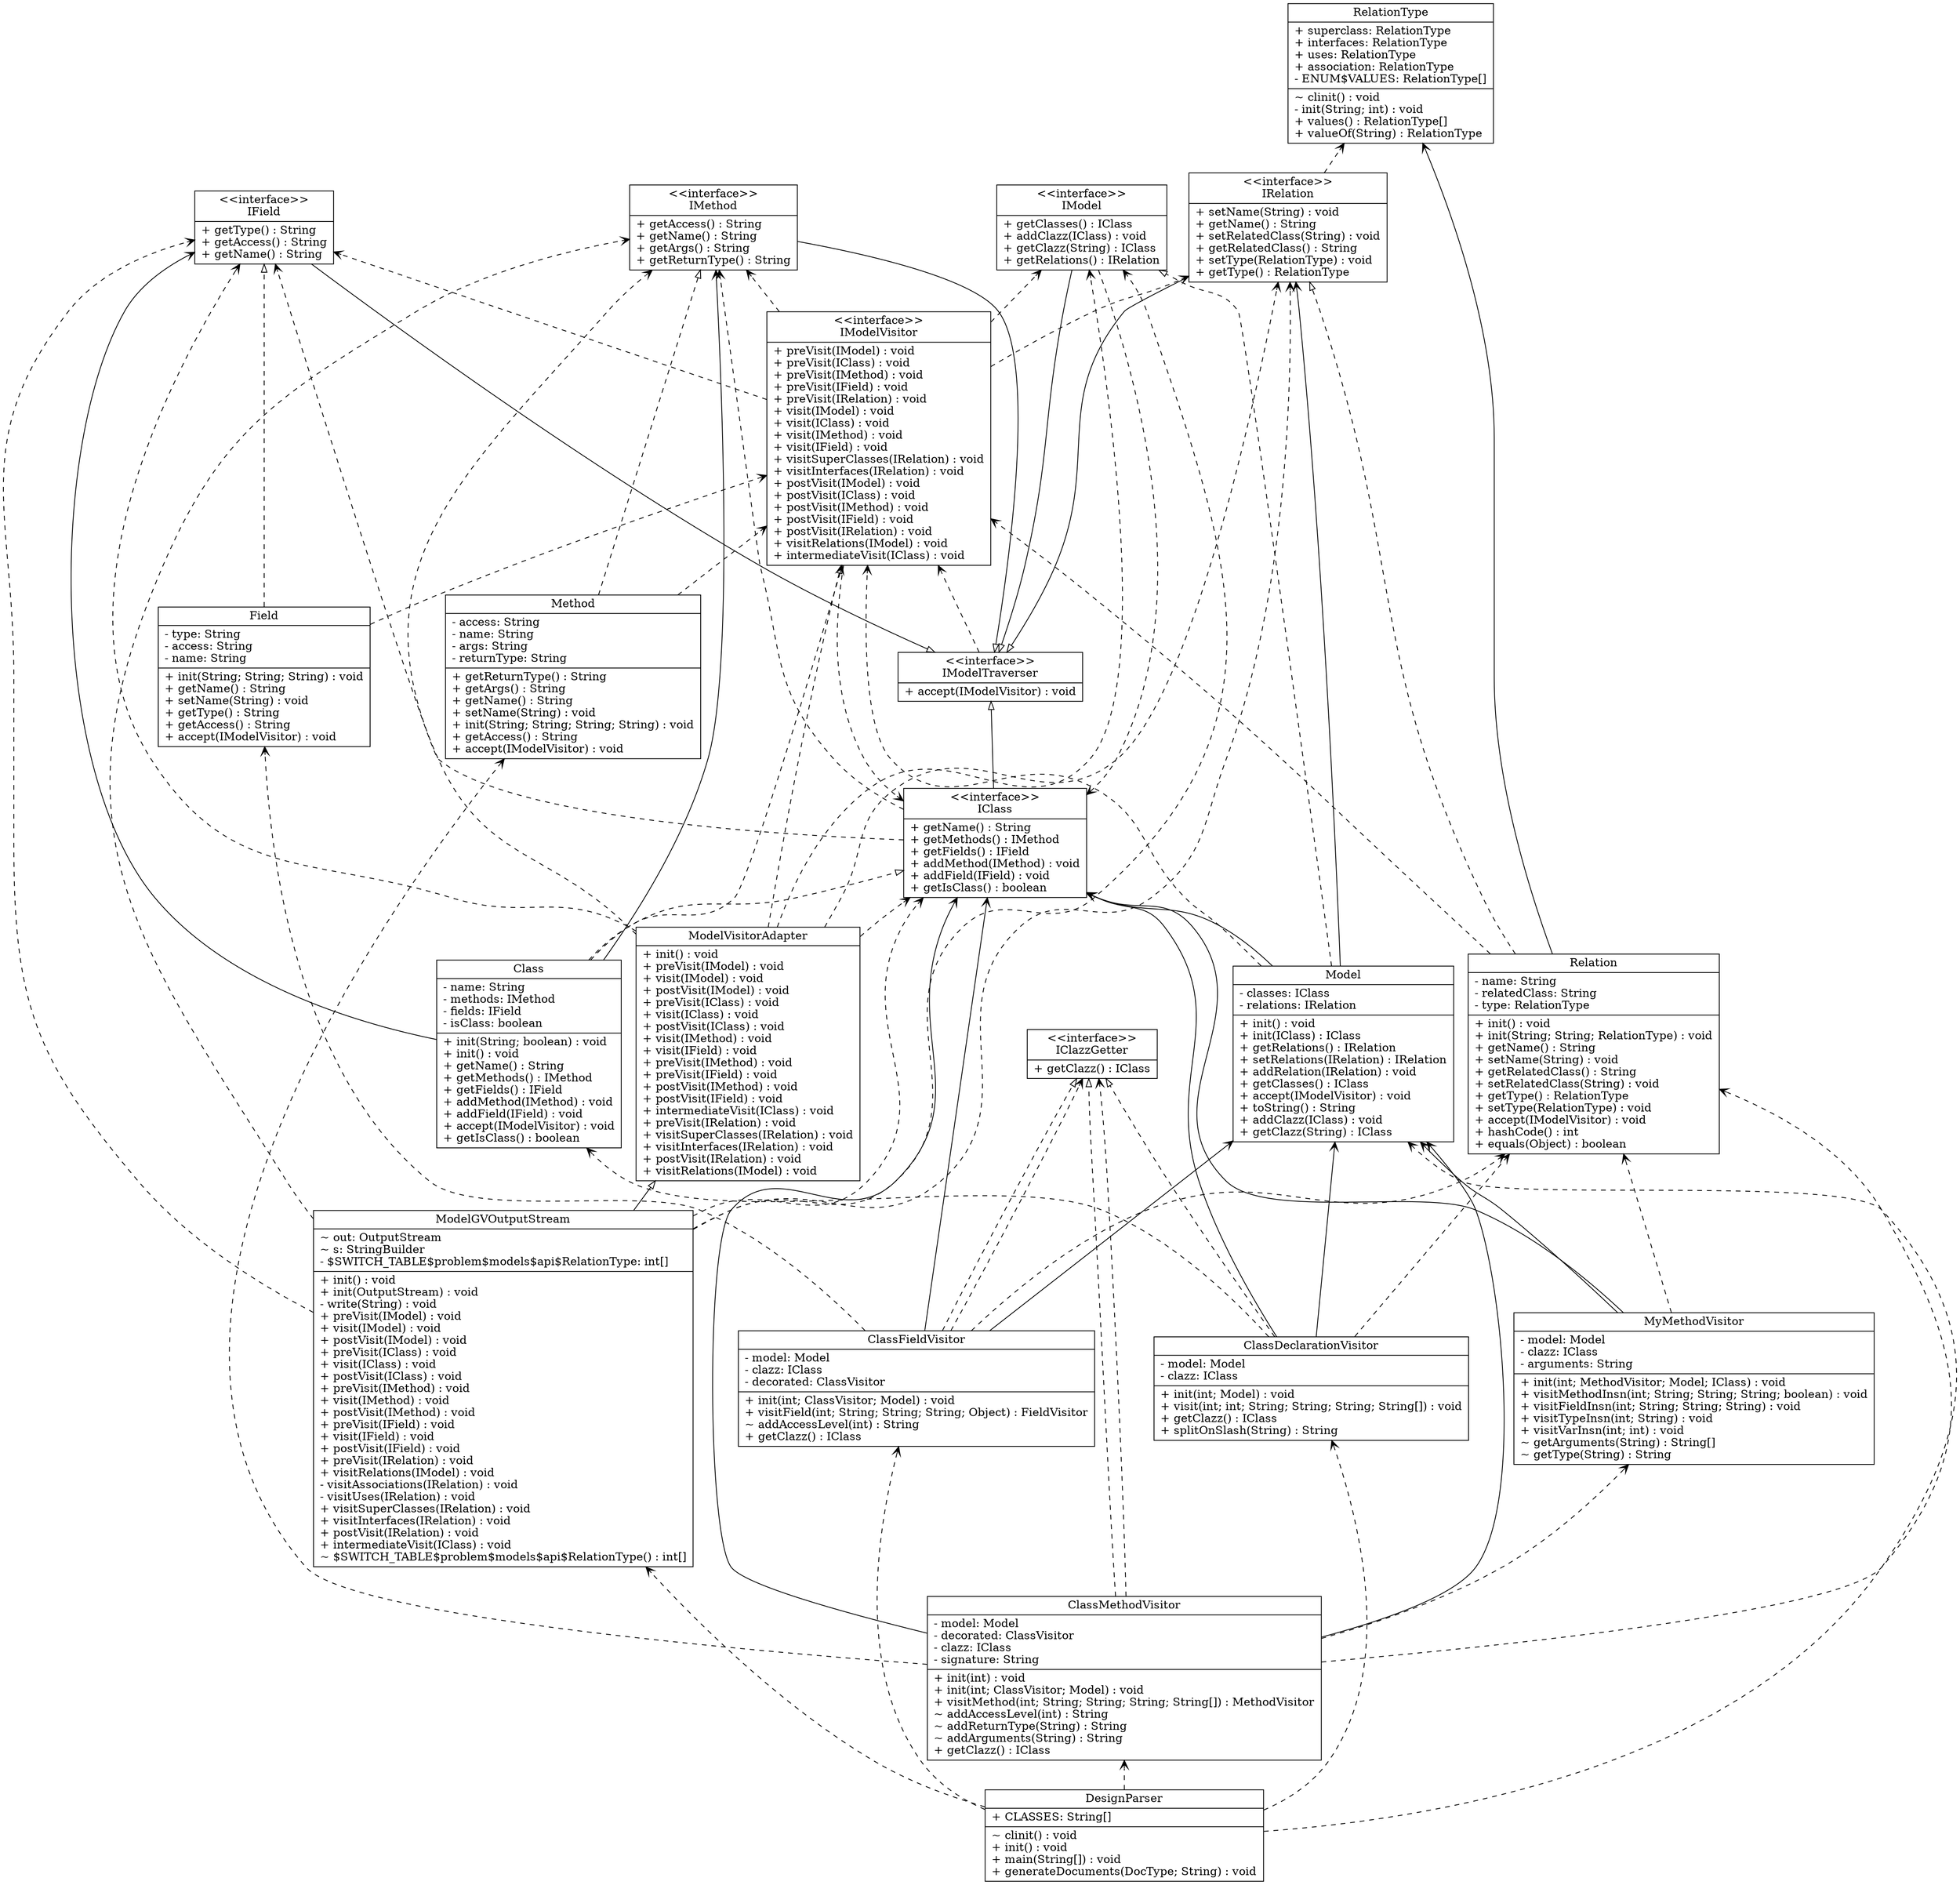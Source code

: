 digraph model{
rankdir = BT;
ClassDeclarationVisitor [
shape="record",
label = "{ClassDeclarationVisitor| - model: Model\l- clazz: IClass\l|+ init(int; Model) : void\l+ visit(int; int; String; String; String; String[]) : void\l+ getClazz() : IClass\l+ splitOnSlash(String) : String\l}"
];

ClassFieldVisitor [
shape="record",
label = "{ClassFieldVisitor| - model: Model\l- clazz: IClass\l- decorated: ClassVisitor\l|+ init(int; ClassVisitor; Model) : void\l+ visitField(int; String; String; String; Object) : FieldVisitor\l~ addAccessLevel(int) : String\l+ getClazz() : IClass\l}"
];

ClassMethodVisitor [
shape="record",
label = "{ClassMethodVisitor| - model: Model\l- decorated: ClassVisitor\l- clazz: IClass\l- signature: String\l|+ init(int) : void\l+ init(int; ClassVisitor; Model) : void\l+ visitMethod(int; String; String; String; String[]) : MethodVisitor\l~ addAccessLevel(int) : String\l~ addReturnType(String) : String\l~ addArguments(String) : String\l+ getClazz() : IClass\l}"
];

DesignParser [
shape="record",
label = "{DesignParser| + CLASSES: String[]\l|~ clinit() : void\l+ init() : void\l+ main(String[]) : void\l+ generateDocuments(DocType; String) : void\l}"
];

IClazzGetter [
shape="record",
label = "{\<\<interface\>\>\nIClazzGetter| + getClazz() : IClass\l}"
];

MyMethodVisitor [
shape="record",
label = "{MyMethodVisitor| - model: Model\l- clazz: IClass\l- arguments: String\l|+ init(int; MethodVisitor; Model; IClass) : void\l+ visitMethodInsn(int; String; String; String; boolean) : void\l+ visitFieldInsn(int; String; String; String) : void\l+ visitTypeInsn(int; String) : void\l+ visitVarInsn(int; int) : void\l~ getArguments(String) : String[]\l~ getType(String) : String\l}"
];

IModelTraverser [
shape="record",
label = "{\<\<interface\>\>\nIModelTraverser| + accept(IModelVisitor) : void\l}"
];

IModelVisitor [
shape="record",
label = "{\<\<interface\>\>\nIModelVisitor| + preVisit(IModel) : void\l+ preVisit(IClass) : void\l+ preVisit(IMethod) : void\l+ preVisit(IField) : void\l+ preVisit(IRelation) : void\l+ visit(IModel) : void\l+ visit(IClass) : void\l+ visit(IMethod) : void\l+ visit(IField) : void\l+ visitSuperClasses(IRelation) : void\l+ visitInterfaces(IRelation) : void\l+ postVisit(IModel) : void\l+ postVisit(IClass) : void\l+ postVisit(IMethod) : void\l+ postVisit(IField) : void\l+ postVisit(IRelation) : void\l+ visitRelations(IModel) : void\l+ intermediateVisit(IClass) : void\l}"
];

ModelVisitorAdapter [
shape="record",
label = "{ModelVisitorAdapter| + init() : void\l+ preVisit(IModel) : void\l+ visit(IModel) : void\l+ postVisit(IModel) : void\l+ preVisit(IClass) : void\l+ visit(IClass) : void\l+ postVisit(IClass) : void\l+ visit(IMethod) : void\l+ visit(IField) : void\l+ preVisit(IMethod) : void\l+ preVisit(IField) : void\l+ postVisit(IMethod) : void\l+ postVisit(IField) : void\l+ intermediateVisit(IClass) : void\l+ preVisit(IRelation) : void\l+ visitSuperClasses(IRelation) : void\l+ visitInterfaces(IRelation) : void\l+ postVisit(IRelation) : void\l+ visitRelations(IModel) : void\l}"
];

IClass [
shape="record",
label = "{\<\<interface\>\>\nIClass| + getName() : String\l+ getMethods() : IMethod\l+ getFields() : IField\l+ addMethod(IMethod) : void\l+ addField(IField) : void\l+ getIsClass() : boolean\l}"
];

IField [
shape="record",
label = "{\<\<interface\>\>\nIField| + getType() : String\l+ getAccess() : String\l+ getName() : String\l}"
];

IMethod [
shape="record",
label = "{\<\<interface\>\>\nIMethod| + getAccess() : String\l+ getName() : String\l+ getArgs() : String\l+ getReturnType() : String\l}"
];

IModel [
shape="record",
label = "{\<\<interface\>\>\nIModel| + getClasses() : IClass\l+ addClazz(IClass) : void\l+ getClazz(String) : IClass\l+ getRelations() : IRelation\l}"
];

IRelation [
shape="record",
label = "{\<\<interface\>\>\nIRelation| + setName(String) : void\l+ getName() : String\l+ setRelatedClass(String) : void\l+ getRelatedClass() : String\l+ setType(RelationType) : void\l+ getType() : RelationType\l}"
];

RelationType [
shape="record",
label = "{RelationType| + superclass: RelationType\l+ interfaces: RelationType\l+ uses: RelationType\l+ association: RelationType\l- ENUM$VALUES: RelationType[]\l|~ clinit() : void\l- init(String; int) : void\l+ values() : RelationType[]\l+ valueOf(String) : RelationType\l}"
];

Class [
shape="record",
label = "{Class| - name: String\l- methods: IMethod\l- fields: IField\l- isClass: boolean\l|+ init(String; boolean) : void\l+ init() : void\l+ getName() : String\l+ getMethods() : IMethod\l+ getFields() : IField\l+ addMethod(IMethod) : void\l+ addField(IField) : void\l+ accept(IModelVisitor) : void\l+ getIsClass() : boolean\l}"
];

Field [
shape="record",
label = "{Field| - type: String\l- access: String\l- name: String\l|+ init(String; String; String) : void\l+ getName() : String\l+ setName(String) : void\l+ getType() : String\l+ getAccess() : String\l+ accept(IModelVisitor) : void\l}"
];

Method [
shape="record",
label = "{Method| - access: String\l- name: String\l- args: String\l- returnType: String\l|+ getReturnType() : String\l+ getArgs() : String\l+ getName() : String\l+ setName(String) : void\l+ init(String; String; String; String) : void\l+ getAccess() : String\l+ accept(IModelVisitor) : void\l}"
];

Model [
shape="record",
label = "{Model| - classes: IClass\l- relations: IRelation\l|+ init() : void\l+ init(IClass) : IClass\l+ getRelations() : IRelation\l+ setRelations(IRelation) : IRelation\l+ addRelation(IRelation) : void\l+ getClasses() : IClass\l+ accept(IModelVisitor) : void\l+ toString() : String\l+ addClazz(IClass) : void\l+ getClazz(String) : IClass\l}"
];

ModelGVOutputStream [
shape="record",
label = "{ModelGVOutputStream| ~ out: OutputStream\l~ s: StringBuilder\l- $SWITCH_TABLE$problem$models$api$RelationType: int[]\l|+ init() : void\l+ init(OutputStream) : void\l- write(String) : void\l+ preVisit(IModel) : void\l+ visit(IModel) : void\l+ postVisit(IModel) : void\l+ preVisit(IClass) : void\l+ visit(IClass) : void\l+ postVisit(IClass) : void\l+ preVisit(IMethod) : void\l+ visit(IMethod) : void\l+ postVisit(IMethod) : void\l+ preVisit(IField) : void\l+ visit(IField) : void\l+ postVisit(IField) : void\l+ preVisit(IRelation) : void\l+ visitRelations(IModel) : void\l- visitAssociations(IRelation) : void\l- visitUses(IRelation) : void\l+ visitSuperClasses(IRelation) : void\l+ visitInterfaces(IRelation) : void\l+ postVisit(IRelation) : void\l+ intermediateVisit(IClass) : void\l~ $SWITCH_TABLE$problem$models$api$RelationType() : int[]\l}"
];

Relation [
shape="record",
label = "{Relation| - name: String\l- relatedClass: String\l- type: RelationType\l|+ init() : void\l+ init(String; String; RelationType) : void\l+ getName() : String\l+ setName(String) : void\l+ getRelatedClass() : String\l+ setRelatedClass(String) : void\l+ getType() : RelationType\l+ setType(RelationType) : void\l+ accept(IModelVisitor) : void\l+ hashCode() : int\l+ equals(Object) : boolean\l}"
];

//writing relations between classes now
ClassDeclarationVisitor -> IClazzGetter [arrowhead = "empty", style = "dashed"];
ClassDeclarationVisitor -> Model [arrowhead = "vee"];
ClassDeclarationVisitor -> IClass [arrowhead = "vee"];
ClassDeclarationVisitor -> Class [arrowhead = "vee", style = "dashed"];
ClassDeclarationVisitor -> Relation [arrowhead = "vee", style = "dashed"];
ClassFieldVisitor -> IClazzGetter [arrowhead = "empty", style = "dashed"];
ClassFieldVisitor -> Model [arrowhead = "vee"];
ClassFieldVisitor -> IClass [arrowhead = "vee"];
ClassFieldVisitor -> Relation [arrowhead = "vee", style = "dashed"];
ClassFieldVisitor -> Field [arrowhead = "vee", style = "dashed"];
ClassFieldVisitor -> IClazzGetter [arrowhead = "vee", style = "dashed"];
ClassMethodVisitor -> IClazzGetter [arrowhead = "empty", style = "dashed"];
ClassMethodVisitor -> Model [arrowhead = "vee"];
ClassMethodVisitor -> IClass [arrowhead = "vee"];
ClassMethodVisitor -> MyMethodVisitor [arrowhead = "vee", style = "dashed"];
ClassMethodVisitor -> Relation [arrowhead = "vee", style = "dashed"];
ClassMethodVisitor -> Method [arrowhead = "vee", style = "dashed"];
ClassMethodVisitor -> IClazzGetter [arrowhead = "vee", style = "dashed"];
DesignParser -> Model [arrowhead = "vee", style = "dashed"];
DesignParser -> ClassDeclarationVisitor [arrowhead = "vee", style = "dashed"];
DesignParser -> ClassFieldVisitor [arrowhead = "vee", style = "dashed"];
DesignParser -> ClassMethodVisitor [arrowhead = "vee", style = "dashed"];
DesignParser -> ModelGVOutputStream [arrowhead = "vee", style = "dashed"];
MyMethodVisitor -> Model [arrowhead = "vee"];
MyMethodVisitor -> IClass [arrowhead = "vee"];
MyMethodVisitor -> Relation [arrowhead = "vee", style = "dashed"];
IModelTraverser -> IModelVisitor [arrowhead = "vee", style = "dashed"];
IModelVisitor -> IModel [arrowhead = "vee", style = "dashed"];
IModelVisitor -> IClass [arrowhead = "vee", style = "dashed"];
IModelVisitor -> IMethod [arrowhead = "vee", style = "dashed"];
IModelVisitor -> IField [arrowhead = "vee", style = "dashed"];
IModelVisitor -> IRelation [arrowhead = "vee", style = "dashed"];
ModelVisitorAdapter -> IModelVisitor [arrowhead = "empty", style = "dashed"];
ModelVisitorAdapter -> IModel [arrowhead = "vee", style = "dashed"];
ModelVisitorAdapter -> IClass [arrowhead = "vee", style = "dashed"];
ModelVisitorAdapter -> IMethod [arrowhead = "vee", style = "dashed"];
ModelVisitorAdapter -> IField [arrowhead = "vee", style = "dashed"];
ModelVisitorAdapter -> IRelation [arrowhead = "vee", style = "dashed"];
IClass -> IModelTraverser [arrowhead = "empty"];
IClass -> IMethod [arrowhead = "vee", style = "dashed"];
IClass -> IField [arrowhead = "vee", style = "dashed"];
IField -> IModelTraverser [arrowhead = "empty"];
IMethod -> IModelTraverser [arrowhead = "empty"];
IModel -> IModelTraverser [arrowhead = "empty"];
IModel -> IClass [arrowhead = "vee", style = "dashed"];
IRelation -> IModelTraverser [arrowhead = "empty"];
IRelation -> RelationType [arrowhead = "vee", style = "dashed"];
Class -> IClass [arrowhead = "empty", style = "dashed"];
Class -> IMethod [arrowhead = "vee"];
Class -> IField [arrowhead = "vee"];
Class -> IModelVisitor [arrowhead = "vee", style = "dashed"];
Field -> IField [arrowhead = "empty", style = "dashed"];
Field -> IModelVisitor [arrowhead = "vee", style = "dashed"];
Method -> IMethod [arrowhead = "empty", style = "dashed"];
Method -> IModelVisitor [arrowhead = "vee", style = "dashed"];
Model -> IModel [arrowhead = "empty", style = "dashed"];
Model -> IClass [arrowhead = "vee"];
Model -> IRelation [arrowhead = "vee"];
Model -> IModelVisitor [arrowhead = "vee", style = "dashed"];
ModelGVOutputStream -> ModelVisitorAdapter [arrowhead = "empty"];
ModelGVOutputStream -> IModel [arrowhead = "vee", style = "dashed"];
ModelGVOutputStream -> IClass [arrowhead = "vee", style = "dashed"];
ModelGVOutputStream -> IMethod [arrowhead = "vee", style = "dashed"];
ModelGVOutputStream -> IField [arrowhead = "vee", style = "dashed"];
ModelGVOutputStream -> IRelation [arrowhead = "vee", style = "dashed"];
Relation -> IRelation [arrowhead = "empty", style = "dashed"];
Relation -> RelationType [arrowhead = "vee"];
Relation -> IModelVisitor [arrowhead = "vee", style = "dashed"];
}